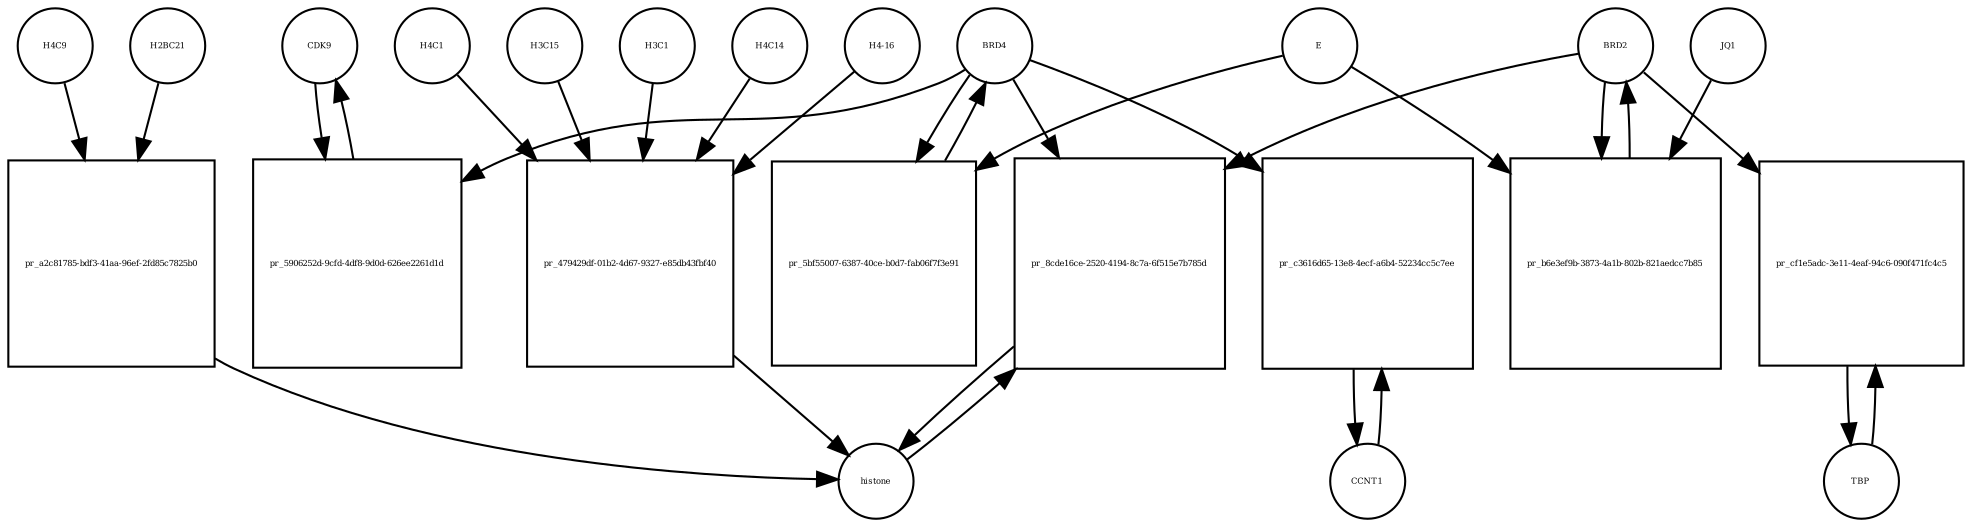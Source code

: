 strict digraph  {
CDK9 [annotation="", bipartite=0, cls=macromolecule, fontsize=4, label=CDK9, shape=circle];
"pr_5906252d-9cfd-4df8-9d0d-626ee2261d1d" [annotation="", bipartite=1, cls=process, fontsize=4, label="pr_5906252d-9cfd-4df8-9d0d-626ee2261d1d", shape=square];
BRD4 [annotation="", bipartite=0, cls=macromolecule, fontsize=4, label=BRD4, shape=circle];
CCNT1 [annotation="", bipartite=0, cls=macromolecule, fontsize=4, label=CCNT1, shape=circle];
"pr_c3616d65-13e8-4ecf-a6b4-52234cc5c7ee" [annotation="", bipartite=1, cls=process, fontsize=4, label="pr_c3616d65-13e8-4ecf-a6b4-52234cc5c7ee", shape=square];
histone [annotation="", bipartite=0, cls=complex, fontsize=4, label=histone, shape=circle];
"pr_8cde16ce-2520-4194-8c7a-6f515e7b785d" [annotation="", bipartite=1, cls=process, fontsize=4, label="pr_8cde16ce-2520-4194-8c7a-6f515e7b785d", shape=square];
BRD2 [annotation="", bipartite=0, cls=macromolecule, fontsize=4, label=BRD2, shape=circle];
"pr_5bf55007-6387-40ce-b0d7-fab06f7f3e91" [annotation="", bipartite=1, cls=process, fontsize=4, label="pr_5bf55007-6387-40ce-b0d7-fab06f7f3e91", shape=square];
E [annotation=urn_miriam_ncbiprotein_BCD58755, bipartite=0, cls=macromolecule, fontsize=4, label=E, shape=circle];
H4C14 [annotation="", bipartite=0, cls=macromolecule, fontsize=4, label=H4C14, shape=circle];
"pr_479429df-01b2-4d67-9327-e85db43fbf40" [annotation="", bipartite=1, cls=process, fontsize=4, label="pr_479429df-01b2-4d67-9327-e85db43fbf40", shape=square];
"H4-16" [annotation="", bipartite=0, cls=macromolecule, fontsize=4, label="H4-16", shape=circle];
H4C1 [annotation="", bipartite=0, cls=macromolecule, fontsize=4, label=H4C1, shape=circle];
H3C15 [annotation="", bipartite=0, cls=macromolecule, fontsize=4, label=H3C15, shape=circle];
H3C1 [annotation="", bipartite=0, cls=macromolecule, fontsize=4, label=H3C1, shape=circle];
"pr_b6e3ef9b-3873-4a1b-802b-821aedcc7b85" [annotation="", bipartite=1, cls=process, fontsize=4, label="pr_b6e3ef9b-3873-4a1b-802b-821aedcc7b85", shape=square];
JQ1 [annotation="", bipartite=0, cls=macromolecule, fontsize=4, label=JQ1, shape=circle];
TBP [annotation="", bipartite=0, cls=macromolecule, fontsize=4, label=TBP, shape=circle];
"pr_cf1e5adc-3e11-4eaf-94c6-090f471fc4c5" [annotation="", bipartite=1, cls=process, fontsize=4, label="pr_cf1e5adc-3e11-4eaf-94c6-090f471fc4c5", shape=square];
H4C9 [annotation="", bipartite=0, cls=macromolecule, fontsize=4, label=H4C9, shape=circle];
"pr_a2c81785-bdf3-41aa-96ef-2fd85c7825b0" [annotation="", bipartite=1, cls=process, fontsize=4, label="pr_a2c81785-bdf3-41aa-96ef-2fd85c7825b0", shape=square];
H2BC21 [annotation="", bipartite=0, cls=macromolecule, fontsize=4, label=H2BC21, shape=circle];
CDK9 -> "pr_5906252d-9cfd-4df8-9d0d-626ee2261d1d"  [annotation="", interaction_type=consumption];
"pr_5906252d-9cfd-4df8-9d0d-626ee2261d1d" -> CDK9  [annotation="", interaction_type=production];
BRD4 -> "pr_5906252d-9cfd-4df8-9d0d-626ee2261d1d"  [annotation=urn_miriam_taxonomy_10090, interaction_type=catalysis];
BRD4 -> "pr_c3616d65-13e8-4ecf-a6b4-52234cc5c7ee"  [annotation="", interaction_type=catalysis];
BRD4 -> "pr_8cde16ce-2520-4194-8c7a-6f515e7b785d"  [annotation="urn_miriam_doi_10.1038%2Fnsmb.3228.|urn_miriam_doi_10.1016%2Fj.molcel.2008.01.018", interaction_type=catalysis];
BRD4 -> "pr_5bf55007-6387-40ce-b0d7-fab06f7f3e91"  [annotation="", interaction_type=consumption];
CCNT1 -> "pr_c3616d65-13e8-4ecf-a6b4-52234cc5c7ee"  [annotation="", interaction_type=consumption];
"pr_c3616d65-13e8-4ecf-a6b4-52234cc5c7ee" -> CCNT1  [annotation="", interaction_type=production];
histone -> "pr_8cde16ce-2520-4194-8c7a-6f515e7b785d"  [annotation="", interaction_type=consumption];
"pr_8cde16ce-2520-4194-8c7a-6f515e7b785d" -> histone  [annotation="", interaction_type=production];
BRD2 -> "pr_8cde16ce-2520-4194-8c7a-6f515e7b785d"  [annotation="urn_miriam_doi_10.1038%2Fnsmb.3228.|urn_miriam_doi_10.1016%2Fj.molcel.2008.01.018", interaction_type=catalysis];
BRD2 -> "pr_b6e3ef9b-3873-4a1b-802b-821aedcc7b85"  [annotation="", interaction_type=consumption];
BRD2 -> "pr_cf1e5adc-3e11-4eaf-94c6-090f471fc4c5"  [annotation="urn_miriam_doi_10.1007%2Fs11010-006-9223-6", interaction_type=catalysis];
"pr_5bf55007-6387-40ce-b0d7-fab06f7f3e91" -> BRD4  [annotation="", interaction_type=production];
E -> "pr_5bf55007-6387-40ce-b0d7-fab06f7f3e91"  [annotation="urn_miriam_doi_10.1038%2Fs41586-020-2286-9", interaction_type=inhibition];
E -> "pr_b6e3ef9b-3873-4a1b-802b-821aedcc7b85"  [annotation="urn_miriam_doi_10.1038%2Fs41586-020-2286-9|urn_miriam_doi_10.1080%2F15592294.2018.1469891", interaction_type=inhibition];
H4C14 -> "pr_479429df-01b2-4d67-9327-e85db43fbf40"  [annotation="", interaction_type=consumption];
"pr_479429df-01b2-4d67-9327-e85db43fbf40" -> histone  [annotation="", interaction_type=production];
"H4-16" -> "pr_479429df-01b2-4d67-9327-e85db43fbf40"  [annotation="", interaction_type=consumption];
H4C1 -> "pr_479429df-01b2-4d67-9327-e85db43fbf40"  [annotation="", interaction_type=consumption];
H3C15 -> "pr_479429df-01b2-4d67-9327-e85db43fbf40"  [annotation="", interaction_type=consumption];
H3C1 -> "pr_479429df-01b2-4d67-9327-e85db43fbf40"  [annotation="", interaction_type=consumption];
"pr_b6e3ef9b-3873-4a1b-802b-821aedcc7b85" -> BRD2  [annotation="", interaction_type=production];
JQ1 -> "pr_b6e3ef9b-3873-4a1b-802b-821aedcc7b85"  [annotation="urn_miriam_doi_10.1038%2Fs41586-020-2286-9|urn_miriam_doi_10.1080%2F15592294.2018.1469891", interaction_type=inhibition];
TBP -> "pr_cf1e5adc-3e11-4eaf-94c6-090f471fc4c5"  [annotation="", interaction_type=consumption];
"pr_cf1e5adc-3e11-4eaf-94c6-090f471fc4c5" -> TBP  [annotation="", interaction_type=production];
H4C9 -> "pr_a2c81785-bdf3-41aa-96ef-2fd85c7825b0"  [annotation="", interaction_type=consumption];
"pr_a2c81785-bdf3-41aa-96ef-2fd85c7825b0" -> histone  [annotation="", interaction_type=production];
H2BC21 -> "pr_a2c81785-bdf3-41aa-96ef-2fd85c7825b0"  [annotation="", interaction_type=consumption];
}
